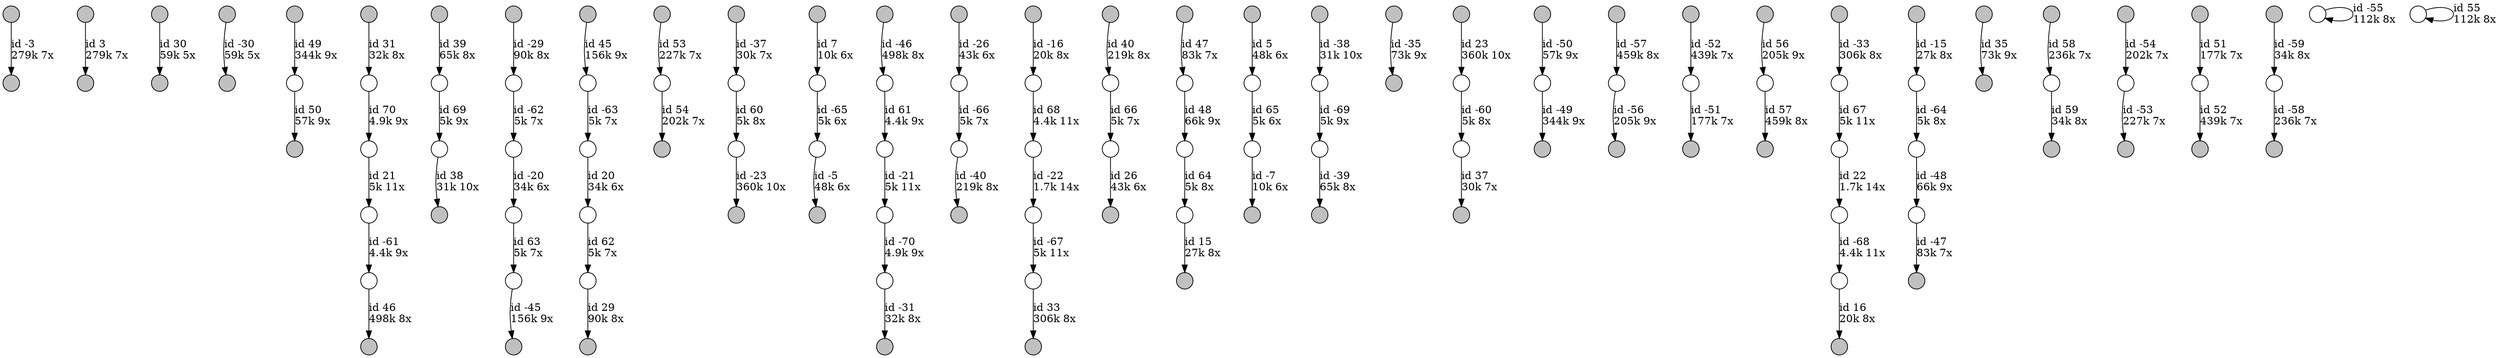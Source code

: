 digraph {
nodesep = 0.5;
node [shape = circle, label = "", height = 0.3];
"0" [style = "filled", fillcolor = "grey"];
"1" [style = "filled", fillcolor = "grey"];
"2" [style = "filled", fillcolor = "grey"];
"3" [style = "filled", fillcolor = "grey"];
"4" [style = "filled", fillcolor = "grey"];
"5" [style = "filled", fillcolor = "grey"];
"6" [style = "filled", fillcolor = "grey"];
"7" [style = "filled", fillcolor = "grey"];
"8" [style = "filled", fillcolor = "grey"];
"9" [style = "filled", fillcolor = "grey"];
"10" [style = "filled", fillcolor = "grey"];
"11" [style = "filled", fillcolor = "grey"];
"12" [style = "filled", fillcolor = "grey"];
"13" [style = "filled", fillcolor = "grey"];
"14" [style = "filled", fillcolor = "grey"];
"15" [style = "filled", fillcolor = "grey"];
"16" [style = "filled", fillcolor = "grey"];
"17" [style = "filled", fillcolor = "grey"];
"18" [style = "filled", fillcolor = "grey"];
"19" [style = "filled", fillcolor = "grey"];
"20" [style = "filled", fillcolor = "grey"];
"21" [style = "filled", fillcolor = "grey"];
"22" [style = "filled", fillcolor = "grey"];
"23" [style = "filled", fillcolor = "grey"];
"24" [style = "filled", fillcolor = "grey"];
"25" [style = "filled", fillcolor = "grey"];
"26" [style = "filled", fillcolor = "grey"];
"27" [style = "filled", fillcolor = "grey"];
"28" [style = "filled", fillcolor = "grey"];
"29" [style = "filled", fillcolor = "grey"];
"30" [style = "filled", fillcolor = "grey"];
"31" [style = "filled", fillcolor = "grey"];
"32" [style = "filled", fillcolor = "grey"];
"33" [style = "filled", fillcolor = "grey"];
"34" [style = "filled", fillcolor = "grey"];
"35" [style = "filled", fillcolor = "grey"];
"36" [style = "filled", fillcolor = "grey"];
"37" [style = "filled", fillcolor = "grey"];
"38" [style = "filled", fillcolor = "grey"];
"39" [style = "filled", fillcolor = "grey"];
"40" [style = "filled", fillcolor = "grey"];
"41" [style = "filled", fillcolor = "grey"];
"42" [style = "filled", fillcolor = "grey"];
"43" [style = "filled", fillcolor = "grey"];
"44" [style = "filled", fillcolor = "grey"];
"45" [style = "filled", fillcolor = "grey"];
"46" [style = "filled", fillcolor = "grey"];
"47" [style = "filled", fillcolor = "grey"];
"48" [style = "filled", fillcolor = "grey"];
"49" [style = "filled", fillcolor = "grey"];
"50" [style = "filled", fillcolor = "grey"];
"51" [style = "filled", fillcolor = "grey"];
"52" [style = "filled", fillcolor = "grey"];
"53" [style = "filled", fillcolor = "grey"];
"54" [style = "filled", fillcolor = "grey"];
"55" [style = "filled", fillcolor = "grey"];
"56" [style = "filled", fillcolor = "grey"];
"57" [style = "filled", fillcolor = "grey"];
"58" [style = "filled", fillcolor = "grey"];
"59" [style = "filled", fillcolor = "grey"];
"60" [style = "filled", fillcolor = "grey"];
"61" [style = "filled", fillcolor = "grey"];
"62" [style = "filled", fillcolor = "grey"];
"63" [style = "filled", fillcolor = "grey"];
"64" -> "65" [label = "id -70\l4.9k 9x", color = "black"] ;
"66" -> "67" [label = "id -69\l5k 9x", color = "black"] ;
"68" -> "69" [label = "id 69\l5k 9x", color = "black"] ;
"70" -> "71" [label = "id -67\l5k 11x", color = "black"] ;
"72" -> "73" [label = "id 67\l5k 11x", color = "black"] ;
"74" -> "75" [label = "id 65\l5k 6x", color = "black"] ;
"76" -> "77" [label = "id -63\l5k 7x", color = "black"] ;
"78" -> "79" [label = "id -61\l4.4k 9x", color = "black"] ;
"80" -> "81" [label = "id 66\l5k 7x", color = "black"] ;
"82" -> "83" [label = "id 61\l4.4k 9x", color = "black"] ;
"84" -> "85" [label = "id -60\l5k 8x", color = "black"] ;
"86" -> "87" [label = "id 68\l4.4k 11x", color = "black"] ;
"88" -> "89" [label = "id 60\l5k 8x", color = "black"] ;
"90" -> "47" [label = "id 59\l34k 8x", color = "black"] ;
"91" -> "31" [label = "id -56\l205k 9x", color = "black"] ;
"35" -> "92" [label = "id 56\l205k 9x", color = "black"] ;
"93" -> "93" [label = "id -55\l112k 8x", color = "black"] ;
"94" -> "94" [label = "id 55\l112k 8x", color = "black"] ;
"95" -> "11" [label = "id 54\l202k 7x", color = "black"] ;
"96" -> "52" [label = "id -53\l227k 7x", color = "black"] ;
"97" -> "98" [label = "id 62\l5k 7x", color = "black"] ;
"33" -> "99" [label = "id -52\l439k 7x", color = "black"] ;
"100" -> "54" [label = "id -49\l344k 9x", color = "black"] ;
"101" -> "46" [label = "id -47\l83k 7x", color = "black"] ;
"102" -> "9" [label = "id -45\l156k 9x", color = "black"] ;
"34" -> "80" [label = "id 40\l219k 8x", color = "black"] ;
"67" -> "29" [label = "id -39\l65k 8x", color = "black"] ;
"19" -> "68" [label = "id 39\l65k 8x", color = "black"] ;
"85" -> "44" [label = "id 37\l30k 7x", color = "black"] ;
"103" -> "101" [label = "id -48\l66k 9x", color = "black"] ;
"104" -> "102" [label = "id 63\l5k 7x", color = "black"] ;
"41" -> "26" [label = "id -35\l73k 9x", color = "black"] ;
"43" -> "45" [label = "id 35\l73k 9x", color = "black"] ;
"39" -> "72" [label = "id -33\l306k 8x", color = "black"] ;
"71" -> "61" [label = "id 33\l306k 8x", color = "black"] ;
"92" -> "36" [label = "id 57\l459k 8x", color = "black"] ;
"105" -> "25" [label = "id -40\l219k 8x", color = "black"] ;
"65" -> "24" [label = "id -31\l32k 8x", color = "black"] ;
"10" -> "76" [label = "id 45\l156k 9x", color = "black"] ;
"7" -> "106" [label = "id 31\l32k 8x", color = "black"] ;
"5" -> "4" [label = "id -30\l59k 5x", color = "black"] ;
"106" -> "107" [label = "id 70\l4.9k 9x", color = "black"] ;
"3" -> "15" [label = "id 30\l59k 5x", color = "black"] ;
"98" -> "13" [label = "id 29\l90k 8x", color = "black"] ;
"57" -> "90" [label = "id 58\l236k 7x", color = "black"] ;
"108" -> "6" [label = "id 50\l57k 9x", color = "black"] ;
"16" -> "82" [label = "id -46\l498k 8x", color = "black"] ;
"63" -> "109" [label = "id -59\l34k 8x", color = "black"] ;
"23" -> "66" [label = "id -38\l31k 10x", color = "black"] ;
"109" -> "62" [label = "id -58\l236k 7x", color = "black"] ;
"110" -> "60" [label = "id 52\l439k 7x", color = "black"] ;
"69" -> "8" [label = "id 38\l31k 10x", color = "black"] ;
"38" -> "91" [label = "id -57\l459k 8x", color = "black"] ;
"21" -> "111" [label = "id 47\l83k 7x", color = "black"] ;
"81" -> "20" [label = "id 26\l43k 6x", color = "black"] ;
"112" -> "113" [label = "id -62\l5k 7x", color = "black"] ;
"56" -> "114" [label = "id 7\l10k 6x", color = "black"] ;
"75" -> "22" [label = "id -7\l10k 6x", color = "black"] ;
"2" -> "1" [label = "id 3\l279k 7x", color = "black"] ;
"99" -> "51" [label = "id -51\l177k 7x", color = "black"] ;
"17" -> "115" [label = "id -26\l43k 6x", color = "black"] ;
"53" -> "95" [label = "id 53\l227k 7x", color = "black"] ;
"79" -> "48" [label = "id 46\l498k 8x", color = "black"] ;
"116" -> "14" [label = "id -5\l48k 6x", color = "black"] ;
"117" -> "103" [label = "id -64\l5k 8x", color = "black"] ;
"50" -> "0" [label = "id -3\l279k 7x", color = "black"] ;
"37" -> "112" [label = "id -29\l90k 8x", color = "black"] ;
"18" -> "86" [label = "id -16\l20k 8x", color = "black"] ;
"118" -> "119" [label = "id -68\l4.4k 11x", color = "black"] ;
"87" -> "70" [label = "id -22\l1.7k 14x", color = "black"] ;
"115" -> "105" [label = "id -66\l5k 7x", color = "black"] ;
"27" -> "108" [label = "id 49\l344k 9x", color = "black"] ;
"111" -> "120" [label = "id 48\l66k 9x", color = "black"] ;
"119" -> "59" [label = "id 16\l20k 8x", color = "black"] ;
"73" -> "118" [label = "id 22\l1.7k 14x", color = "black"] ;
"58" -> "74" [label = "id 5\l48k 6x", color = "black"] ;
"40" -> "117" [label = "id -15\l27k 8x", color = "black"] ;
"55" -> "110" [label = "id 51\l177k 7x", color = "black"] ;
"30" -> "100" [label = "id -50\l57k 9x", color = "black"] ;
"114" -> "116" [label = "id -65\l5k 6x", color = "black"] ;
"120" -> "121" [label = "id 64\l5k 8x", color = "black"] ;
"113" -> "104" [label = "id -20\l34k 6x", color = "black"] ;
"121" -> "32" [label = "id 15\l27k 8x", color = "black"] ;
"77" -> "97" [label = "id 20\l34k 6x", color = "black"] ;
"42" -> "88" [label = "id -37\l30k 7x", color = "black"] ;
"107" -> "78" [label = "id 21\l5k 11x", color = "black"] ;
"28" -> "84" [label = "id 23\l360k 10x", color = "black"] ;
"83" -> "64" [label = "id -21\l5k 11x", color = "black"] ;
"49" -> "96" [label = "id -54\l202k 7x", color = "black"] ;
"89" -> "12" [label = "id -23\l360k 10x", color = "black"] ;
}
